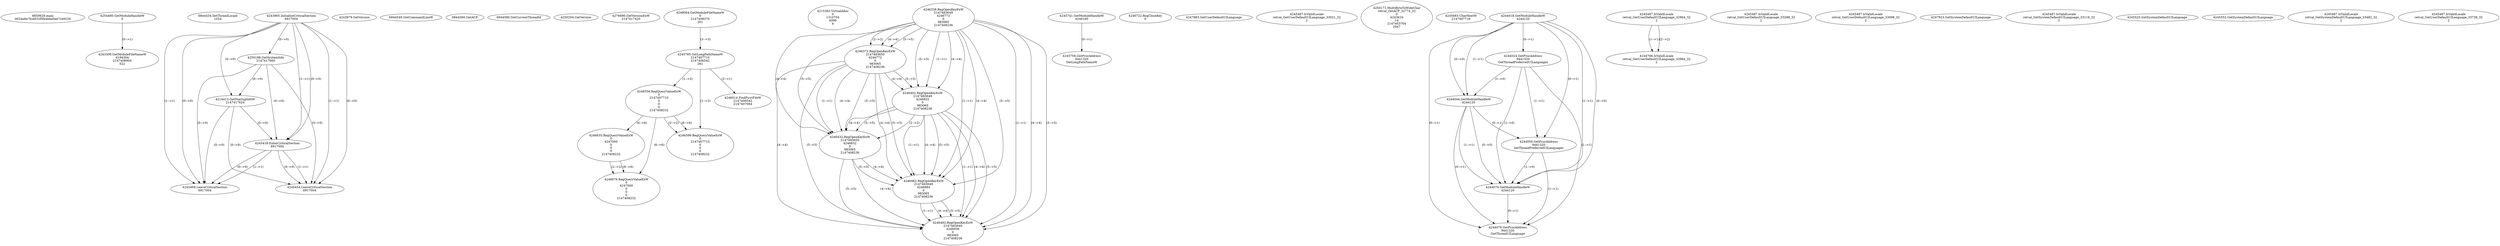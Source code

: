// Global SCDG with merge call
digraph {
	0 [label="6850628.main
0024a8a7fcdd32f0fedebe0ee7ce9226"]
	1 [label="4254480.GetModuleHandleW
0"]
	2 [label="6844434.SetThreadLocale
1024"]
	3 [label="4243965.InitializeCriticalSection
6917004"]
	4 [label="4243979.GetVersion
"]
	5 [label="4250188.GetSystemInfo
2147417660"]
	3 -> 5 [label="(0-->0)"]
	6 [label="6844540.GetCommandLineW
"]
	7 [label="4214413.GetStartupInfoW
2147417624"]
	3 -> 7 [label="(0-->0)"]
	5 -> 7 [label="(0-->0)"]
	8 [label="6844560.GetACP
"]
	9 [label="6844580.GetCurrentThreadId
"]
	10 [label="4250204.GetVersion
"]
	11 [label="4276690.GetVersionExW
2147417420"]
	12 [label="4243306.GetModuleFileNameW
4194304
2147408904
522"]
	1 -> 12 [label="(0-->1)"]
	13 [label="4248064.GetModuleFileNameW
0
2147408370
261"]
	14 [label="4215383.VirtualAlloc
0
1310704
4096
4"]
	15 [label="4246338.RegOpenKeyExW
2147483649
4246772
0
983065
2147408236"]
	16 [label="4245741.GetModuleHandleW
4246160"]
	17 [label="4245758.GetProcAddress
9441320
GetLongPathNameW"]
	16 -> 17 [label="(0-->1)"]
	18 [label="4245785.GetLongPathNameW
2147407710
2147406542
261"]
	13 -> 18 [label="(3-->3)"]
	19 [label="4246556.RegQueryValueExW
0
2147407710
0
0
0
2147408232"]
	18 -> 19 [label="(1-->2)"]
	20 [label="4246635.RegQueryValueExW
0
4247000
0
0
0
2147408232"]
	19 -> 20 [label="(6-->6)"]
	21 [label="4246676.RegQueryValueExW
0
4247000
0
0
0
2147408232"]
	20 -> 21 [label="(2-->2)"]
	19 -> 21 [label="(6-->6)"]
	20 -> 21 [label="(6-->6)"]
	22 [label="4246722.RegCloseKey
0"]
	23 [label="4247883.GetUserDefaultUILanguage
"]
	24 [label="4245418.EnterCriticalSection
6917004"]
	3 -> 24 [label="(1-->1)"]
	3 -> 24 [label="(0-->0)"]
	5 -> 24 [label="(0-->0)"]
	7 -> 24 [label="(0-->0)"]
	25 [label="4245469.LeaveCriticalSection
6917004"]
	3 -> 25 [label="(1-->1)"]
	24 -> 25 [label="(1-->1)"]
	3 -> 25 [label="(0-->0)"]
	5 -> 25 [label="(0-->0)"]
	7 -> 25 [label="(0-->0)"]
	24 -> 25 [label="(0-->0)"]
	26 [label="4245487.IsValidLocale
retval_GetUserDefaultUILanguage_33021_32
2"]
	27 [label="4250171.MultiByteToWideChar
retval_GetACP_32774_32
0
4243616
14
2147403704
2047"]
	28 [label="4246372.RegOpenKeyExW
2147483650
4246772
0
983065
2147408236"]
	15 -> 28 [label="(2-->2)"]
	15 -> 28 [label="(4-->4)"]
	15 -> 28 [label="(5-->5)"]
	29 [label="4246402.RegOpenKeyExW
2147483649
4246832
0
983065
2147408236"]
	15 -> 29 [label="(1-->1)"]
	15 -> 29 [label="(4-->4)"]
	28 -> 29 [label="(4-->4)"]
	15 -> 29 [label="(5-->5)"]
	28 -> 29 [label="(5-->5)"]
	30 [label="4245683.CharNextW
2147407716"]
	31 [label="4246432.RegOpenKeyExW
2147483650
4246832
0
983065
2147408236"]
	28 -> 31 [label="(1-->1)"]
	29 -> 31 [label="(2-->2)"]
	15 -> 31 [label="(4-->4)"]
	28 -> 31 [label="(4-->4)"]
	29 -> 31 [label="(4-->4)"]
	15 -> 31 [label="(5-->5)"]
	28 -> 31 [label="(5-->5)"]
	29 -> 31 [label="(5-->5)"]
	32 [label="4246599.RegQueryValueExW
0
2147407710
0
0
0
2147408232"]
	18 -> 32 [label="(1-->2)"]
	19 -> 32 [label="(2-->2)"]
	19 -> 32 [label="(6-->6)"]
	33 [label="4246462.RegOpenKeyExW
2147483649
4246884
0
983065
2147408236"]
	15 -> 33 [label="(1-->1)"]
	29 -> 33 [label="(1-->1)"]
	15 -> 33 [label="(4-->4)"]
	28 -> 33 [label="(4-->4)"]
	29 -> 33 [label="(4-->4)"]
	31 -> 33 [label="(4-->4)"]
	15 -> 33 [label="(5-->5)"]
	28 -> 33 [label="(5-->5)"]
	29 -> 33 [label="(5-->5)"]
	31 -> 33 [label="(5-->5)"]
	34 [label="4244018.GetModuleHandleW
4244120"]
	35 [label="4244024.GetProcAddress
9441320
GetThreadPreferredUILanguages"]
	34 -> 35 [label="(0-->1)"]
	36 [label="4244044.GetModuleHandleW
4244120"]
	34 -> 36 [label="(1-->1)"]
	34 -> 36 [label="(0-->0)"]
	35 -> 36 [label="(1-->0)"]
	37 [label="4244050.GetProcAddress
9441320
SetThreadPreferredUILanguages"]
	34 -> 37 [label="(0-->1)"]
	35 -> 37 [label="(1-->1)"]
	36 -> 37 [label="(0-->1)"]
	38 [label="4244070.GetModuleHandleW
4244120"]
	34 -> 38 [label="(1-->1)"]
	36 -> 38 [label="(1-->1)"]
	34 -> 38 [label="(0-->0)"]
	35 -> 38 [label="(1-->0)"]
	36 -> 38 [label="(0-->0)"]
	37 -> 38 [label="(1-->0)"]
	39 [label="4244076.GetProcAddress
9441320
GetThreadUILanguage"]
	34 -> 39 [label="(0-->1)"]
	35 -> 39 [label="(1-->1)"]
	36 -> 39 [label="(0-->1)"]
	37 -> 39 [label="(1-->1)"]
	38 -> 39 [label="(0-->1)"]
	40 [label="4245487.IsValidLocale
retval_GetUserDefaultUILanguage_32964_32
2"]
	41 [label="4246492.RegOpenKeyExW
2147483649
4246936
0
983065
2147408236"]
	15 -> 41 [label="(1-->1)"]
	29 -> 41 [label="(1-->1)"]
	33 -> 41 [label="(1-->1)"]
	15 -> 41 [label="(4-->4)"]
	28 -> 41 [label="(4-->4)"]
	29 -> 41 [label="(4-->4)"]
	31 -> 41 [label="(4-->4)"]
	33 -> 41 [label="(4-->4)"]
	15 -> 41 [label="(5-->5)"]
	28 -> 41 [label="(5-->5)"]
	29 -> 41 [label="(5-->5)"]
	31 -> 41 [label="(5-->5)"]
	33 -> 41 [label="(5-->5)"]
	42 [label="4245487.IsValidLocale
retval_GetUserDefaultUILanguage_33288_32
2"]
	43 [label="4245487.IsValidLocale
retval_GetUserDefaultUILanguage_33098_32
2"]
	44 [label="4245454.LeaveCriticalSection
6917004"]
	3 -> 44 [label="(1-->1)"]
	24 -> 44 [label="(1-->1)"]
	3 -> 44 [label="(0-->0)"]
	5 -> 44 [label="(0-->0)"]
	7 -> 44 [label="(0-->0)"]
	24 -> 44 [label="(0-->0)"]
	45 [label="4247923.GetSystemDefaultUILanguage
"]
	46 [label="4245487.IsValidLocale
retval_GetSystemDefaultUILanguage_33116_32
2"]
	47 [label="4244766.IsValidLocale
retval_GetUserDefaultUILanguage_32964_32
2"]
	40 -> 47 [label="(1-->1)"]
	40 -> 47 [label="(2-->2)"]
	48 [label="4245525.GetSystemDefaultUILanguage
"]
	49 [label="4245552.GetSystemDefaultUILanguage
"]
	50 [label="4246014.FindFirstFileW
2147406542
2147407064"]
	18 -> 50 [label="(2-->1)"]
	51 [label="4245487.IsValidLocale
retval_GetSystemDefaultUILanguage_33482_32
2"]
	52 [label="4245487.IsValidLocale
retval_GetUserDefaultUILanguage_33738_32
2"]
}
